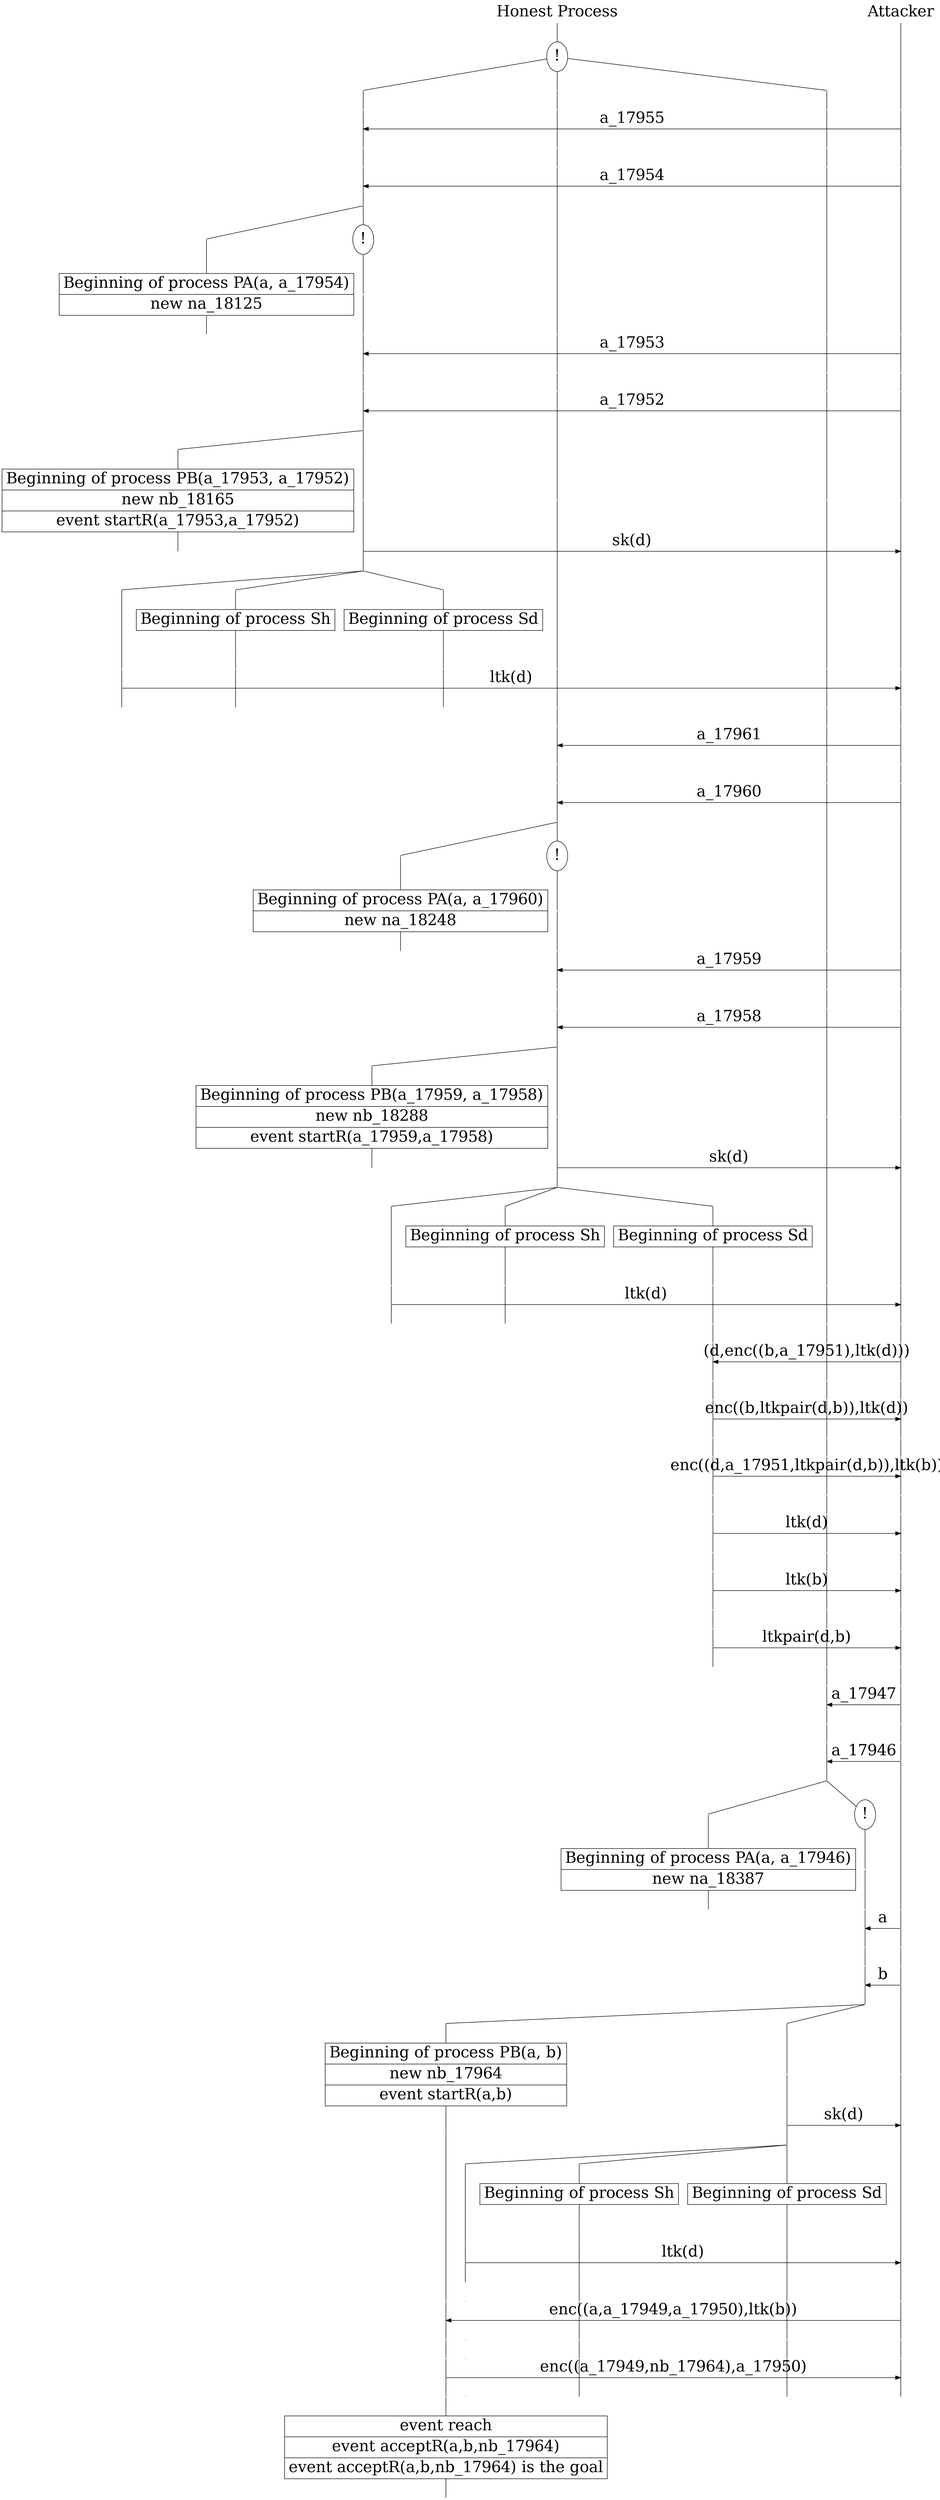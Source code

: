 digraph {
graph [ordering = out]
edge [arrowhead = none, fontsize = 30]
node [shape = point, width = 0, height = 0, fontsize = 30]
Att__0 [label = "Attacker", shape = plaintext]
P0__0 [label = "Honest Process", shape = plaintext]
{rank = same; P0__0 Att__0}
P0__0 -> P0__1 [label = "", weight = 100]
P0__1 [label = "!", shape = ellipse]
{rank = same; P0_2__1 P0_1__1 P0_0__1}
P0_2__1 [label = "", fixedsize = false, width = 0, height = 0, shape = none]
P0__1 -> P0_2__1 [label = ""]
P0_1__1 [label = "", fixedsize = false, width = 0, height = 0, shape = none]
P0__1 -> P0_1__1 [label = ""]
P0_0__1 [label = "", fixedsize = false, width = 0, height = 0, shape = none]
P0__1 -> P0_0__1 [label = ""]
P0_2__1 -> P0_2__2 [label = "", weight = 100]
P0_1__1 -> P0_1__2 [label = "", weight = 100]
P0_0__1 -> P0_0__2 [label = "", weight = 100]
Att__0 -> P__1 [label = "", weight = 100]
{rank = same; P__1 P0_0__2 P0_1__2 P0_2__2}
P0_2__2 -> P0_2__3 [label = "", weight = 100]
P__1 -> P__2 [label = "", weight = 100]
{rank = same; P__2 P0_2__3}
P0_2__3 -> P__2 [label = "a_17955", arrowhead = normal, dir = back]
P0_2__3 -> P0_2__4 [label = "", weight = 100]
P0_1__2 -> P0_1__3 [label = "", weight = 100]
P0_0__2 -> P0_0__3 [label = "", weight = 100]
P__2 -> P__3 [label = "", weight = 100]
{rank = same; P__3 P0_0__3 P0_1__3 P0_2__4}
P0_2__4 -> P0_2__5 [label = "", weight = 100]
P0_1__3 -> P0_1__4 [label = "", weight = 100]
P0_0__3 -> P0_0__4 [label = "", weight = 100]
P__3 -> P__4 [label = "", weight = 100]
{rank = same; P__4 P0_0__4 P0_1__4 P0_2__5}
P0_2__5 -> P0_2__6 [label = "", weight = 100]
P__4 -> P__5 [label = "", weight = 100]
{rank = same; P__5 P0_2__6}
P0_2__6 -> P__5 [label = "a_17954", arrowhead = normal, dir = back]
P0_2__6 -> P0_2__7 [label = "", weight = 100]
P0_1__4 -> P0_1__5 [label = "", weight = 100]
P0_0__4 -> P0_0__5 [label = "", weight = 100]
P__5 -> P__6 [label = "", weight = 100]
{rank = same; P__6 P0_0__5 P0_1__5 P0_2__7}
/*RPar */
P0_2__7 -> P0_2_1__7 [label = ""]
P0_2__7 -> P0_2_0__7 [label = ""]
P0_2__7 [label = "", fixedsize = false, width = 0, height = 0, shape = none]
{rank = same; P0_2_0__7 P0_2_1__7}
P0_2_0__7 [label = "!", shape = ellipse]
P0_2_0_0__7 [label = "", fixedsize = false, width = 0, height = 0, shape = none]
P0_2_0__7 -> P0_2_0_0__7 [label = "", weight = 100]
P0_2_1__7 -> P0_2_1__8 [label = "", weight = 100]
P0_2_1__8 [shape = record, label = "{ Beginning of process PA(a, a_17954) | new na_18125}"]
P0_2_1__8 -> P0_2_1__9 [label = "", weight = 100]
P0_2_0_0__7 -> P0_2_0_0__8 [label = "", weight = 100]
P0_1__5 -> P0_1__6 [label = "", weight = 100]
P0_0__5 -> P0_0__6 [label = "", weight = 100]
P__6 -> P__7 [label = "", weight = 100]
{rank = same; P__7 P0_0__6 P0_1__6 P0_2_0_0__8}
P0_2_0_0__8 -> P0_2_0_0__9 [label = "", weight = 100]
P__7 -> P__8 [label = "", weight = 100]
{rank = same; P__8 P0_2_0_0__9}
P0_2_0_0__9 -> P__8 [label = "a_17953", arrowhead = normal, dir = back]
P0_2_0_0__9 -> P0_2_0_0__10 [label = "", weight = 100]
P0_1__6 -> P0_1__7 [label = "", weight = 100]
P0_0__6 -> P0_0__7 [label = "", weight = 100]
P__8 -> P__9 [label = "", weight = 100]
{rank = same; P__9 P0_0__7 P0_1__7 P0_2_0_0__10}
P0_2_0_0__10 -> P0_2_0_0__11 [label = "", weight = 100]
P0_1__7 -> P0_1__8 [label = "", weight = 100]
P0_0__7 -> P0_0__8 [label = "", weight = 100]
P__9 -> P__10 [label = "", weight = 100]
{rank = same; P__10 P0_0__8 P0_1__8 P0_2_0_0__11}
P0_2_0_0__11 -> P0_2_0_0__12 [label = "", weight = 100]
P__10 -> P__11 [label = "", weight = 100]
{rank = same; P__11 P0_2_0_0__12}
P0_2_0_0__12 -> P__11 [label = "a_17952", arrowhead = normal, dir = back]
P0_2_0_0__12 -> P0_2_0_0__13 [label = "", weight = 100]
P0_1__8 -> P0_1__9 [label = "", weight = 100]
P0_0__8 -> P0_0__9 [label = "", weight = 100]
P__11 -> P__12 [label = "", weight = 100]
{rank = same; P__12 P0_0__9 P0_1__9 P0_2_0_0__13}
/*RPar */
P0_2_0_0__13 -> P0_2_0_0_1__13 [label = ""]
P0_2_0_0__13 -> P0_2_0_0_0__13 [label = ""]
P0_2_0_0__13 [label = "", fixedsize = false, width = 0, height = 0, shape = none]
{rank = same; P0_2_0_0_0__13 P0_2_0_0_1__13}
P0_2_0_0_0__13 -> P0_2_0_0_0__14 [label = "", weight = 100]
P0_1__9 -> P0_1__10 [label = "", weight = 100]
P0_0__9 -> P0_0__10 [label = "", weight = 100]
P__12 -> P__13 [label = "", weight = 100]
{rank = same; P__13 P0_0__10 P0_1__10 P0_2_0_0_0__14}
P0_2_0_0_0__14 -> P0_2_0_0_0__15 [label = "", weight = 100]
P__13 -> P__14 [label = "", weight = 100]
{rank = same; P__14 P0_2_0_0_0__15}
P0_2_0_0_0__15 -> P__14 [label = "sk(d)", arrowhead = normal]
P0_2_0_0_0__15 -> P0_2_0_0_0__16 [label = "", weight = 100]
P0_1__10 -> P0_1__11 [label = "", weight = 100]
P0_0__10 -> P0_0__11 [label = "", weight = 100]
P__14 -> P__15 [label = "", weight = 100]
{rank = same; P__15 P0_0__11 P0_1__11 P0_2_0_0_0__16}
/*RPar */
P0_2_0_0_0__16 -> P0_2_0_0_0_2__16 [label = ""]
P0_2_0_0_0__16 -> P0_2_0_0_0_1__16 [label = ""]
P0_2_0_0_0__16 -> P0_2_0_0_0_0__16 [label = ""]
P0_2_0_0_0__16 [label = "", fixedsize = false, width = 0, height = 0, shape = none]
{rank = same; P0_2_0_0_0_0__16 P0_2_0_0_0_1__16 P0_2_0_0_0_2__16}
P0_2_0_0_0_0__16 -> P0_2_0_0_0_0__17 [label = "", weight = 100]
P0_2_0_0_0_0__17 [shape = record, label = "{ Beginning of process Sd}"]
P0_2_0_0_0_0__17 -> P0_2_0_0_0_0__18 [label = "", weight = 100]
P0_2_0_0_0_1__16 -> P0_2_0_0_0_1__17 [label = "", weight = 100]
P0_2_0_0_0_1__17 [shape = record, label = "{ Beginning of process Sh}"]
P0_2_0_0_0_1__17 -> P0_2_0_0_0_1__18 [label = "", weight = 100]
P0_2_0_0_0_2__16 -> P0_2_0_0_0_2__17 [label = "", weight = 100]
P0_2_0_0_0_1__18 -> P0_2_0_0_0_1__19 [label = "", weight = 100]
P0_2_0_0_0_0__18 -> P0_2_0_0_0_0__19 [label = "", weight = 100]
P0_1__11 -> P0_1__12 [label = "", weight = 100]
P0_0__11 -> P0_0__12 [label = "", weight = 100]
P__15 -> P__16 [label = "", weight = 100]
{rank = same; P__16 P0_0__12 P0_1__12 P0_2_0_0_0_0__19 P0_2_0_0_0_1__19 P0_2_0_0_0_2__17}
P0_2_0_0_0_2__17 -> P0_2_0_0_0_2__18 [label = "", weight = 100]
P__16 -> P__17 [label = "", weight = 100]
{rank = same; P__17 P0_2_0_0_0_2__18}
P0_2_0_0_0_2__18 -> P__17 [label = "ltk(d)", arrowhead = normal]
P0_2_0_0_0_2__18 -> P0_2_0_0_0_2__19 [label = "", weight = 100]
P0_2_0_0_0_1__19 -> P0_2_0_0_0_1__20 [label = "", weight = 100]
P0_2_0_0_0_0__19 -> P0_2_0_0_0_0__20 [label = "", weight = 100]
P0_1__12 -> P0_1__13 [label = "", weight = 100]
P0_0__12 -> P0_0__13 [label = "", weight = 100]
P__17 -> P__18 [label = "", weight = 100]
{rank = same; P__18 P0_0__13 P0_1__13 P0_2_0_0_0_0__20 P0_2_0_0_0_1__20 P0_2_0_0_0_2__19}
P0_2_0_0_1__13 -> P0_2_0_0_1__14 [label = "", weight = 100]
P0_2_0_0_1__14 [shape = record, label = "{ Beginning of process PB(a_17953, a_17952) | new nb_18165 | event startR(a_17953,a_17952)}"]
P0_2_0_0_1__14 -> P0_2_0_0_1__15 [label = "", weight = 100]
P0_1__13 -> P0_1__14 [label = "", weight = 100]
P0_0__13 -> P0_0__14 [label = "", weight = 100]
P__18 -> P__19 [label = "", weight = 100]
{rank = same; P__19 P0_0__14 P0_1__14}
P0_1__14 -> P0_1__15 [label = "", weight = 100]
P__19 -> P__20 [label = "", weight = 100]
{rank = same; P__20 P0_1__15}
P0_1__15 -> P__20 [label = "a_17961", arrowhead = normal, dir = back]
P0_1__15 -> P0_1__16 [label = "", weight = 100]
P0_0__14 -> P0_0__15 [label = "", weight = 100]
P__20 -> P__21 [label = "", weight = 100]
{rank = same; P__21 P0_0__15 P0_1__16}
P0_1__16 -> P0_1__17 [label = "", weight = 100]
P0_0__15 -> P0_0__16 [label = "", weight = 100]
P__21 -> P__22 [label = "", weight = 100]
{rank = same; P__22 P0_0__16 P0_1__17}
P0_1__17 -> P0_1__18 [label = "", weight = 100]
P__22 -> P__23 [label = "", weight = 100]
{rank = same; P__23 P0_1__18}
P0_1__18 -> P__23 [label = "a_17960", arrowhead = normal, dir = back]
P0_1__18 -> P0_1__19 [label = "", weight = 100]
P0_0__16 -> P0_0__17 [label = "", weight = 100]
P__23 -> P__24 [label = "", weight = 100]
{rank = same; P__24 P0_0__17 P0_1__19}
/*RPar */
P0_1__19 -> P0_1_1__19 [label = ""]
P0_1__19 -> P0_1_0__19 [label = ""]
P0_1__19 [label = "", fixedsize = false, width = 0, height = 0, shape = none]
{rank = same; P0_1_0__19 P0_1_1__19}
P0_1_0__19 [label = "!", shape = ellipse]
P0_1_0_0__19 [label = "", fixedsize = false, width = 0, height = 0, shape = none]
P0_1_0__19 -> P0_1_0_0__19 [label = "", weight = 100]
P0_1_1__19 -> P0_1_1__20 [label = "", weight = 100]
P0_1_1__20 [shape = record, label = "{ Beginning of process PA(a, a_17960) | new na_18248}"]
P0_1_1__20 -> P0_1_1__21 [label = "", weight = 100]
P0_1_0_0__19 -> P0_1_0_0__20 [label = "", weight = 100]
P0_0__17 -> P0_0__18 [label = "", weight = 100]
P__24 -> P__25 [label = "", weight = 100]
{rank = same; P__25 P0_0__18 P0_1_0_0__20}
P0_1_0_0__20 -> P0_1_0_0__21 [label = "", weight = 100]
P__25 -> P__26 [label = "", weight = 100]
{rank = same; P__26 P0_1_0_0__21}
P0_1_0_0__21 -> P__26 [label = "a_17959", arrowhead = normal, dir = back]
P0_1_0_0__21 -> P0_1_0_0__22 [label = "", weight = 100]
P0_0__18 -> P0_0__19 [label = "", weight = 100]
P__26 -> P__27 [label = "", weight = 100]
{rank = same; P__27 P0_0__19 P0_1_0_0__22}
P0_1_0_0__22 -> P0_1_0_0__23 [label = "", weight = 100]
P0_0__19 -> P0_0__20 [label = "", weight = 100]
P__27 -> P__28 [label = "", weight = 100]
{rank = same; P__28 P0_0__20 P0_1_0_0__23}
P0_1_0_0__23 -> P0_1_0_0__24 [label = "", weight = 100]
P__28 -> P__29 [label = "", weight = 100]
{rank = same; P__29 P0_1_0_0__24}
P0_1_0_0__24 -> P__29 [label = "a_17958", arrowhead = normal, dir = back]
P0_1_0_0__24 -> P0_1_0_0__25 [label = "", weight = 100]
P0_0__20 -> P0_0__21 [label = "", weight = 100]
P__29 -> P__30 [label = "", weight = 100]
{rank = same; P__30 P0_0__21 P0_1_0_0__25}
/*RPar */
P0_1_0_0__25 -> P0_1_0_0_1__25 [label = ""]
P0_1_0_0__25 -> P0_1_0_0_0__25 [label = ""]
P0_1_0_0__25 [label = "", fixedsize = false, width = 0, height = 0, shape = none]
{rank = same; P0_1_0_0_0__25 P0_1_0_0_1__25}
P0_1_0_0_0__25 -> P0_1_0_0_0__26 [label = "", weight = 100]
P0_0__21 -> P0_0__22 [label = "", weight = 100]
P__30 -> P__31 [label = "", weight = 100]
{rank = same; P__31 P0_0__22 P0_1_0_0_0__26}
P0_1_0_0_0__26 -> P0_1_0_0_0__27 [label = "", weight = 100]
P__31 -> P__32 [label = "", weight = 100]
{rank = same; P__32 P0_1_0_0_0__27}
P0_1_0_0_0__27 -> P__32 [label = "sk(d)", arrowhead = normal]
P0_1_0_0_0__27 -> P0_1_0_0_0__28 [label = "", weight = 100]
P0_0__22 -> P0_0__23 [label = "", weight = 100]
P__32 -> P__33 [label = "", weight = 100]
{rank = same; P__33 P0_0__23 P0_1_0_0_0__28}
/*RPar */
P0_1_0_0_0__28 -> P0_1_0_0_0_2__28 [label = ""]
P0_1_0_0_0__28 -> P0_1_0_0_0_1__28 [label = ""]
P0_1_0_0_0__28 -> P0_1_0_0_0_0__28 [label = ""]
P0_1_0_0_0__28 [label = "", fixedsize = false, width = 0, height = 0, shape = none]
{rank = same; P0_1_0_0_0_0__28 P0_1_0_0_0_1__28 P0_1_0_0_0_2__28}
P0_1_0_0_0_0__28 -> P0_1_0_0_0_0__29 [label = "", weight = 100]
P0_1_0_0_0_0__29 [shape = record, label = "{ Beginning of process Sd}"]
P0_1_0_0_0_0__29 -> P0_1_0_0_0_0__30 [label = "", weight = 100]
P0_1_0_0_0_1__28 -> P0_1_0_0_0_1__29 [label = "", weight = 100]
P0_1_0_0_0_1__29 [shape = record, label = "{ Beginning of process Sh}"]
P0_1_0_0_0_1__29 -> P0_1_0_0_0_1__30 [label = "", weight = 100]
P0_1_0_0_0_2__28 -> P0_1_0_0_0_2__29 [label = "", weight = 100]
P0_1_0_0_0_1__30 -> P0_1_0_0_0_1__31 [label = "", weight = 100]
P0_1_0_0_0_0__30 -> P0_1_0_0_0_0__31 [label = "", weight = 100]
P0_0__23 -> P0_0__24 [label = "", weight = 100]
P__33 -> P__34 [label = "", weight = 100]
{rank = same; P__34 P0_0__24 P0_1_0_0_0_0__31 P0_1_0_0_0_1__31 P0_1_0_0_0_2__29}
P0_1_0_0_0_2__29 -> P0_1_0_0_0_2__30 [label = "", weight = 100]
P__34 -> P__35 [label = "", weight = 100]
{rank = same; P__35 P0_1_0_0_0_2__30}
P0_1_0_0_0_2__30 -> P__35 [label = "ltk(d)", arrowhead = normal]
P0_1_0_0_0_2__30 -> P0_1_0_0_0_2__31 [label = "", weight = 100]
P0_1_0_0_0_1__31 -> P0_1_0_0_0_1__32 [label = "", weight = 100]
P0_1_0_0_0_0__31 -> P0_1_0_0_0_0__32 [label = "", weight = 100]
P0_0__24 -> P0_0__25 [label = "", weight = 100]
P__35 -> P__36 [label = "", weight = 100]
{rank = same; P__36 P0_0__25 P0_1_0_0_0_0__32 P0_1_0_0_0_1__32 P0_1_0_0_0_2__31}
P0_1_0_0_1__25 -> P0_1_0_0_1__26 [label = "", weight = 100]
P0_1_0_0_1__26 [shape = record, label = "{ Beginning of process PB(a_17959, a_17958) | new nb_18288 | event startR(a_17959,a_17958)}"]
P0_1_0_0_1__26 -> P0_1_0_0_1__27 [label = "", weight = 100]
P0_1_0_0_0_0__32 -> P0_1_0_0_0_0__33 [label = "", weight = 100]
P0_0__25 -> P0_0__26 [label = "", weight = 100]
P__36 -> P__37 [label = "", weight = 100]
{rank = same; P__37 P0_0__26 P0_1_0_0_0_0__33}
P0_1_0_0_0_0__33 -> P0_1_0_0_0_0__34 [label = "", weight = 100]
P__37 -> P__38 [label = "", weight = 100]
{rank = same; P__38 P0_1_0_0_0_0__34}
P0_1_0_0_0_0__34 -> P__38 [label = "(d,enc((b,a_17951),ltk(d)))", arrowhead = normal, dir = back]
P0_1_0_0_0_0__34 -> P0_1_0_0_0_0__35 [label = "", weight = 100]
P0_0__26 -> P0_0__27 [label = "", weight = 100]
P__38 -> P__39 [label = "", weight = 100]
{rank = same; P__39 P0_0__27 P0_1_0_0_0_0__35}
P0_1_0_0_0_0__35 -> P0_1_0_0_0_0__36 [label = "", weight = 100]
P0_0__27 -> P0_0__28 [label = "", weight = 100]
P__39 -> P__40 [label = "", weight = 100]
{rank = same; P__40 P0_0__28 P0_1_0_0_0_0__36}
P0_1_0_0_0_0__36 -> P0_1_0_0_0_0__37 [label = "", weight = 100]
P__40 -> P__41 [label = "", weight = 100]
{rank = same; P__41 P0_1_0_0_0_0__37}
P0_1_0_0_0_0__37 -> P__41 [label = "enc((b,ltkpair(d,b)),ltk(d))", arrowhead = normal]
P0_1_0_0_0_0__37 -> P0_1_0_0_0_0__38 [label = "", weight = 100]
P0_0__28 -> P0_0__29 [label = "", weight = 100]
P__41 -> P__42 [label = "", weight = 100]
{rank = same; P__42 P0_0__29 P0_1_0_0_0_0__38}
P0_1_0_0_0_0__38 -> P0_1_0_0_0_0__39 [label = "", weight = 100]
P0_0__29 -> P0_0__30 [label = "", weight = 100]
P__42 -> P__43 [label = "", weight = 100]
{rank = same; P__43 P0_0__30 P0_1_0_0_0_0__39}
P0_1_0_0_0_0__39 -> P0_1_0_0_0_0__40 [label = "", weight = 100]
P__43 -> P__44 [label = "", weight = 100]
{rank = same; P__44 P0_1_0_0_0_0__40}
P0_1_0_0_0_0__40 -> P__44 [label = "enc((d,a_17951,ltkpair(d,b)),ltk(b))", arrowhead = normal]
P0_1_0_0_0_0__40 -> P0_1_0_0_0_0__41 [label = "", weight = 100]
P0_0__30 -> P0_0__31 [label = "", weight = 100]
P__44 -> P__45 [label = "", weight = 100]
{rank = same; P__45 P0_0__31 P0_1_0_0_0_0__41}
P0_1_0_0_0_0__41 -> P0_1_0_0_0_0__42 [label = "", weight = 100]
P0_0__31 -> P0_0__32 [label = "", weight = 100]
P__45 -> P__46 [label = "", weight = 100]
{rank = same; P__46 P0_0__32 P0_1_0_0_0_0__42}
P0_1_0_0_0_0__42 -> P0_1_0_0_0_0__43 [label = "", weight = 100]
P__46 -> P__47 [label = "", weight = 100]
{rank = same; P__47 P0_1_0_0_0_0__43}
P0_1_0_0_0_0__43 -> P__47 [label = "ltk(d)", arrowhead = normal]
P0_1_0_0_0_0__43 -> P0_1_0_0_0_0__44 [label = "", weight = 100]
P0_0__32 -> P0_0__33 [label = "", weight = 100]
P__47 -> P__48 [label = "", weight = 100]
{rank = same; P__48 P0_0__33 P0_1_0_0_0_0__44}
P0_1_0_0_0_0__44 -> P0_1_0_0_0_0__45 [label = "", weight = 100]
P0_0__33 -> P0_0__34 [label = "", weight = 100]
P__48 -> P__49 [label = "", weight = 100]
{rank = same; P__49 P0_0__34 P0_1_0_0_0_0__45}
P0_1_0_0_0_0__45 -> P0_1_0_0_0_0__46 [label = "", weight = 100]
P__49 -> P__50 [label = "", weight = 100]
{rank = same; P__50 P0_1_0_0_0_0__46}
P0_1_0_0_0_0__46 -> P__50 [label = "ltk(b)", arrowhead = normal]
P0_1_0_0_0_0__46 -> P0_1_0_0_0_0__47 [label = "", weight = 100]
P0_0__34 -> P0_0__35 [label = "", weight = 100]
P__50 -> P__51 [label = "", weight = 100]
{rank = same; P__51 P0_0__35 P0_1_0_0_0_0__47}
P0_1_0_0_0_0__47 -> P0_1_0_0_0_0__48 [label = "", weight = 100]
P0_0__35 -> P0_0__36 [label = "", weight = 100]
P__51 -> P__52 [label = "", weight = 100]
{rank = same; P__52 P0_0__36 P0_1_0_0_0_0__48}
P0_1_0_0_0_0__48 -> P0_1_0_0_0_0__49 [label = "", weight = 100]
P__52 -> P__53 [label = "", weight = 100]
{rank = same; P__53 P0_1_0_0_0_0__49}
P0_1_0_0_0_0__49 -> P__53 [label = "ltkpair(d,b)", arrowhead = normal]
P0_1_0_0_0_0__49 -> P0_1_0_0_0_0__50 [label = "", weight = 100]
P0_0__36 -> P0_0__37 [label = "", weight = 100]
P__53 -> P__54 [label = "", weight = 100]
{rank = same; P__54 P0_0__37 P0_1_0_0_0_0__50}
P0_0__37 -> P0_0__38 [label = "", weight = 100]
P__54 -> P__55 [label = "", weight = 100]
{rank = same; P__55 P0_0__38}
P0_0__38 -> P0_0__39 [label = "", weight = 100]
P__55 -> P__56 [label = "", weight = 100]
{rank = same; P__56 P0_0__39}
P0_0__39 -> P__56 [label = "a_17947", arrowhead = normal, dir = back]
P0_0__39 -> P0_0__40 [label = "", weight = 100]
P__56 -> P__57 [label = "", weight = 100]
{rank = same; P__57 P0_0__40}
P0_0__40 -> P0_0__41 [label = "", weight = 100]
P__57 -> P__58 [label = "", weight = 100]
{rank = same; P__58 P0_0__41}
P0_0__41 -> P0_0__42 [label = "", weight = 100]
P__58 -> P__59 [label = "", weight = 100]
{rank = same; P__59 P0_0__42}
P0_0__42 -> P__59 [label = "a_17946", arrowhead = normal, dir = back]
P0_0__42 -> P0_0__43 [label = "", weight = 100]
P__59 -> P__60 [label = "", weight = 100]
{rank = same; P__60 P0_0__43}
/*RPar */
P0_0__43 -> P0_0_1__43 [label = ""]
P0_0__43 -> P0_0_0__43 [label = ""]
P0_0__43 [label = "", fixedsize = false, width = 0, height = 0, shape = none]
{rank = same; P0_0_0__43 P0_0_1__43}
P0_0_0__43 [label = "!", shape = ellipse]
P0_0_0_0__43 [label = "", fixedsize = false, width = 0, height = 0, shape = none]
P0_0_0__43 -> P0_0_0_0__43 [label = "", weight = 100]
P0_0_1__43 -> P0_0_1__44 [label = "", weight = 100]
P0_0_1__44 [shape = record, label = "{ Beginning of process PA(a, a_17946) | new na_18387}"]
P0_0_1__44 -> P0_0_1__45 [label = "", weight = 100]
P0_0_0_0__43 -> P0_0_0_0__44 [label = "", weight = 100]
P__60 -> P__61 [label = "", weight = 100]
{rank = same; P__61 P0_0_0_0__44}
P0_0_0_0__44 -> P0_0_0_0__45 [label = "", weight = 100]
P__61 -> P__62 [label = "", weight = 100]
{rank = same; P__62 P0_0_0_0__45}
P0_0_0_0__45 -> P__62 [label = "a", arrowhead = normal, dir = back]
P0_0_0_0__45 -> P0_0_0_0__46 [label = "", weight = 100]
P__62 -> P__63 [label = "", weight = 100]
{rank = same; P__63 P0_0_0_0__46}
P0_0_0_0__46 -> P0_0_0_0__47 [label = "", weight = 100]
P__63 -> P__64 [label = "", weight = 100]
{rank = same; P__64 P0_0_0_0__47}
P0_0_0_0__47 -> P0_0_0_0__48 [label = "", weight = 100]
P__64 -> P__65 [label = "", weight = 100]
{rank = same; P__65 P0_0_0_0__48}
P0_0_0_0__48 -> P__65 [label = "b", arrowhead = normal, dir = back]
P0_0_0_0__48 -> P0_0_0_0__49 [label = "", weight = 100]
P__65 -> P__66 [label = "", weight = 100]
{rank = same; P__66 P0_0_0_0__49}
/*RPar */
P0_0_0_0__49 -> P0_0_0_0_1__49 [label = ""]
P0_0_0_0__49 -> P0_0_0_0_0__49 [label = ""]
P0_0_0_0__49 [label = "", fixedsize = false, width = 0, height = 0, shape = none]
{rank = same; P0_0_0_0_0__49 P0_0_0_0_1__49}
P0_0_0_0_0__49 -> P0_0_0_0_0__50 [label = "", weight = 100]
P__66 -> P__67 [label = "", weight = 100]
{rank = same; P__67 P0_0_0_0_0__50}
P0_0_0_0_0__50 -> P0_0_0_0_0__51 [label = "", weight = 100]
P__67 -> P__68 [label = "", weight = 100]
{rank = same; P__68 P0_0_0_0_0__51}
P0_0_0_0_0__51 -> P__68 [label = "sk(d)", arrowhead = normal]
P0_0_0_0_0__51 -> P0_0_0_0_0__52 [label = "", weight = 100]
P__68 -> P__69 [label = "", weight = 100]
{rank = same; P__69 P0_0_0_0_0__52}
/*RPar */
P0_0_0_0_0__52 -> P0_0_0_0_0_2__52 [label = ""]
P0_0_0_0_0__52 -> P0_0_0_0_0_1__52 [label = ""]
P0_0_0_0_0__52 -> P0_0_0_0_0_0__52 [label = ""]
P0_0_0_0_0__52 [label = "", fixedsize = false, width = 0, height = 0, shape = none]
{rank = same; P0_0_0_0_0_0__52 P0_0_0_0_0_1__52 P0_0_0_0_0_2__52}
P0_0_0_0_0_0__52 -> P0_0_0_0_0_0__53 [label = "", weight = 100]
P0_0_0_0_0_0__53 [shape = record, label = "{ Beginning of process Sd}"]
P0_0_0_0_0_0__53 -> P0_0_0_0_0_0__54 [label = "", weight = 100]
P0_0_0_0_0_1__52 -> P0_0_0_0_0_1__53 [label = "", weight = 100]
P0_0_0_0_0_1__53 [shape = record, label = "{ Beginning of process Sh}"]
P0_0_0_0_0_1__53 -> P0_0_0_0_0_1__54 [label = "", weight = 100]
P0_0_0_0_0_2__52 -> P0_0_0_0_0_2__53 [label = "", weight = 100]
P0_0_0_0_0_1__54 -> P0_0_0_0_0_1__55 [label = "", weight = 100]
P0_0_0_0_0_0__54 -> P0_0_0_0_0_0__55 [label = "", weight = 100]
P__69 -> P__70 [label = "", weight = 100]
{rank = same; P__70 P0_0_0_0_0_0__55 P0_0_0_0_0_1__55 P0_0_0_0_0_2__53}
P0_0_0_0_0_2__53 -> P0_0_0_0_0_2__54 [label = "", weight = 100]
P__70 -> P__71 [label = "", weight = 100]
{rank = same; P__71 P0_0_0_0_0_2__54}
P0_0_0_0_0_2__54 -> P__71 [label = "ltk(d)", arrowhead = normal]
P0_0_0_0_0_2__54 -> P0_0_0_0_0_2__55 [label = "", weight = 100]
P0_0_0_0_0_1__55 -> P0_0_0_0_0_1__56 [label = "", weight = 100]
P0_0_0_0_0_0__55 -> P0_0_0_0_0_0__56 [label = "", weight = 100]
P__71 -> P__72 [label = "", weight = 100]
{rank = same; P__72 P0_0_0_0_0_0__56 P0_0_0_0_0_1__56 P0_0_0_0_0_2__55}
P0_0_0_0_1__49 -> P0_0_0_0_1__50 [label = "", weight = 100]
P0_0_0_0_1__50 [shape = record, label = "{ Beginning of process PB(a, b) | new nb_17964 | event startR(a,b)}"]
P0_0_0_0_1__50 -> P0_0_0_0_1__51 [label = "", weight = 100]
P0_0_0_0_1__51 -> P0_0_0_0_1__52 [label = "", weight = 100]
P0_0_0_0_0_2__56 [label = "", style = invisible]
P0_0_0_0_0_2__55 -> P0_0_0_0_0_2__56 [label = "", weight = 100, style = invisible]
P0_0_0_0_0_1__56 -> P0_0_0_0_0_1__57 [label = "", weight = 100]
P0_0_0_0_0_0__56 -> P0_0_0_0_0_0__57 [label = "", weight = 100]
P__72 -> P__73 [label = "", weight = 100]
{rank = same; P__73 P0_0_0_0_0_0__57 P0_0_0_0_0_1__57 P0_0_0_0_0_2__56 P0_0_0_0_1__52}
P0_0_0_0_1__52 -> P0_0_0_0_1__53 [label = "", weight = 100]
P__73 -> P__74 [label = "", weight = 100]
{rank = same; P__74 P0_0_0_0_1__53}
P0_0_0_0_1__53 -> P__74 [label = "enc((a,a_17949,a_17950),ltk(b))", arrowhead = normal, dir = back]
P0_0_0_0_1__53 -> P0_0_0_0_1__54 [label = "", weight = 100]
P0_0_0_0_0_2__57 [label = "", style = invisible]
P0_0_0_0_0_2__56 -> P0_0_0_0_0_2__57 [label = "", weight = 100, style = invisible]
P0_0_0_0_0_1__57 -> P0_0_0_0_0_1__58 [label = "", weight = 100]
P0_0_0_0_0_0__57 -> P0_0_0_0_0_0__58 [label = "", weight = 100]
P__74 -> P__75 [label = "", weight = 100]
{rank = same; P__75 P0_0_0_0_0_0__58 P0_0_0_0_0_1__58 P0_0_0_0_0_2__57 P0_0_0_0_1__54}
P0_0_0_0_1__54 -> P0_0_0_0_1__55 [label = "", weight = 100]
P0_0_0_0_0_2__58 [label = "", style = invisible]
P0_0_0_0_0_2__57 -> P0_0_0_0_0_2__58 [label = "", weight = 100, style = invisible]
P0_0_0_0_0_1__58 -> P0_0_0_0_0_1__59 [label = "", weight = 100]
P0_0_0_0_0_0__58 -> P0_0_0_0_0_0__59 [label = "", weight = 100]
P__75 -> P__76 [label = "", weight = 100]
{rank = same; P__76 P0_0_0_0_0_0__59 P0_0_0_0_0_1__59 P0_0_0_0_0_2__58 P0_0_0_0_1__55}
P0_0_0_0_1__55 -> P0_0_0_0_1__56 [label = "", weight = 100]
P__76 -> P__77 [label = "", weight = 100]
{rank = same; P__77 P0_0_0_0_1__56}
P0_0_0_0_1__56 -> P__77 [label = "enc((a_17949,nb_17964),a_17950)", arrowhead = normal]
P0_0_0_0_1__56 -> P0_0_0_0_1__57 [label = "", weight = 100]
P0_0_0_0_0_2__59 [label = "", style = invisible]
P0_0_0_0_0_2__58 -> P0_0_0_0_0_2__59 [label = "", weight = 100, style = invisible]
P0_0_0_0_0_1__59 -> P0_0_0_0_0_1__60 [label = "", weight = 100]
P0_0_0_0_0_0__59 -> P0_0_0_0_0_0__60 [label = "", weight = 100]
P__77 -> P__78 [label = "", weight = 100]
{rank = same; P__78 P0_0_0_0_0_0__60 P0_0_0_0_0_1__60 P0_0_0_0_0_2__59 P0_0_0_0_1__57}
P0_0_0_0_1__57 -> P0_0_0_0_1__58 [label = "", weight = 100]
P0_0_0_0_1__58 [shape = record, label = "{ event reach | event acceptR(a,b,nb_17964) | event acceptR(a,b,nb_17964) is the goal }"]
P0_0_0_0_1__58 -> P0_0_0_0_1__59 [label = "", weight = 100]
}